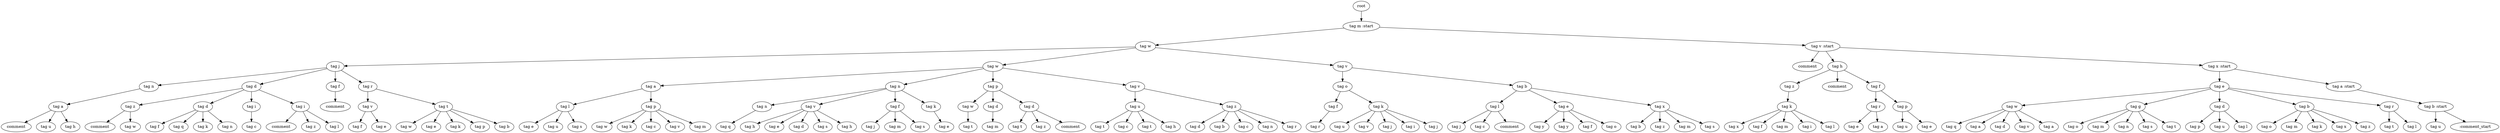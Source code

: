 digraph Tree{
0[label="root"];
0->00
00[label="tag m :start"];
00->000
000[label="tag w"];
000->0000
0000[label="tag j"];
0000->00000
00000[label="tag n"];
00000->000000
000000[label="tag a"];
000000->0000000
0000000[label="comment"];
000000->0000001
0000001[label="tag u"];
000000->0000002
0000002[label="tag h"];
0000->00001
00001[label="tag d"];
00001->000010
000010[label="tag z"];
000010->0000100
0000100[label="comment"];
000010->0000101
0000101[label="tag w"];
00001->000011
000011[label="tag d"];
000011->0000110
0000110[label="tag f"];
000011->0000111
0000111[label="tag q"];
000011->0000112
0000112[label="tag k"];
000011->0000113
0000113[label="tag n"];
00001->000012
000012[label="tag i"];
000012->0000120
0000120[label="tag c"];
00001->000013
000013[label="tag i"];
000013->0000130
0000130[label="comment"];
000013->0000131
0000131[label="tag z"];
000013->0000132
0000132[label="tag l"];
0000->00002
00002[label="tag f"];
00002->000020
000020[label="comment"];
0000->00003
00003[label="tag r"];
00003->000030
000030[label="tag v"];
000030->0000300
0000300[label="tag f"];
000030->0000301
0000301[label="tag e"];
00003->000031
000031[label="tag t"];
000031->0000310
0000310[label="tag w"];
000031->0000311
0000311[label="tag e"];
000031->0000312
0000312[label="tag k"];
000031->0000313
0000313[label="tag p"];
000031->0000314
0000314[label="tag b"];
000->0001
0001[label="tag w"];
0001->00010
00010[label="tag a"];
00010->000100
000100[label="tag l"];
000100->0001000
0001000[label="tag e"];
000100->0001001
0001001[label="tag u"];
000100->0001002
0001002[label="tag s"];
00010->000101
000101[label="tag p"];
000101->0001010
0001010[label="tag w"];
000101->0001011
0001011[label="tag k"];
000101->0001012
0001012[label="tag c"];
000101->0001013
0001013[label="tag v"];
000101->0001014
0001014[label="tag m"];
0001->00011
00011[label="tag n"];
00011->000110
000110[label="tag n"];
000110->0001100
0001100[label="tag q"];
00011->000111
000111[label="tag v"];
000111->0001110
0001110[label="tag h"];
000111->0001111
0001111[label="tag e"];
000111->0001112
0001112[label="tag d"];
000111->0001113
0001113[label="tag s"];
000111->0001114
0001114[label="tag h"];
00011->000112
000112[label="tag f"];
000112->0001120
0001120[label="tag j"];
000112->0001121
0001121[label="tag m"];
000112->0001122
0001122[label="tag s"];
00011->000113
000113[label="tag k"];
000113->0001130
0001130[label="tag e"];
0001->00012
00012[label="tag p"];
00012->000120
000120[label="tag w"];
000120->0001200
0001200[label="tag t"];
00012->000121
000121[label="tag d"];
000121->0001210
0001210[label="tag m"];
00012->000122
000122[label="tag d"];
000122->0001220
0001220[label="tag t"];
000122->0001221
0001221[label="tag z"];
000122->0001222
0001222[label="comment"];
0001->00013
00013[label="tag v"];
00013->000130
000130[label="tag u"];
000130->0001300
0001300[label="tag t"];
000130->0001301
0001301[label="tag c"];
000130->0001302
0001302[label="tag t"];
000130->0001303
0001303[label="tag h"];
00013->000131
000131[label="tag z"];
000131->0001310
0001310[label="tag d"];
000131->0001311
0001311[label="tag b"];
000131->0001312
0001312[label="tag c"];
000131->0001313
0001313[label="tag n"];
000131->0001314
0001314[label="tag r"];
000->0002
0002[label="tag v"];
0002->00020
00020[label="tag o"];
00020->000200
000200[label="tag f"];
000200->0002000
0002000[label="tag r"];
00020->000201
000201[label="tag k"];
000201->0002010
0002010[label="tag u"];
000201->0002011
0002011[label="tag v"];
000201->0002012
0002012[label="tag j"];
000201->0002013
0002013[label="tag i"];
000201->0002014
0002014[label="tag j"];
0002->00021
00021[label="tag b"];
00021->000210
000210[label="tag l"];
000210->0002100
0002100[label="tag j"];
000210->0002101
0002101[label="tag c"];
000210->0002102
0002102[label="comment"];
00021->000211
000211[label="tag e"];
000211->0002110
0002110[label="tag y"];
000211->0002111
0002111[label="tag y"];
000211->0002112
0002112[label="tag f"];
000211->0002113
0002113[label="tag o"];
00021->000212
000212[label="tag x"];
000212->0002120
0002120[label="tag b"];
000212->0002121
0002121[label="tag z"];
000212->0002122
0002122[label="tag m"];
000212->0002123
0002123[label="tag s"];
00->001
001[label="tag v :start"];
001->0010
0010[label="comment"];
001->0011
0011[label="tag h"];
0011->00110
00110[label="tag z"];
00110->001100
001100[label="tag k"];
001100->0011000
0011000[label="tag x"];
001100->0011001
0011001[label="tag f"];
001100->0011002
0011002[label="tag m"];
001100->0011003
0011003[label="tag i"];
001100->0011004
0011004[label="tag l"];
0011->00111
00111[label="comment"];
0011->00112
00112[label="tag f"];
00112->001120
001120[label="tag r"];
001120->0011200
0011200[label="tag e"];
001120->0011201
0011201[label="tag a"];
00112->001121
001121[label="tag p"];
001121->0011210
0011210[label="tag u"];
001121->0011211
0011211[label="tag e"];
001->0012
0012[label="tag x :start"];
0012->00120
00120[label="tag e"];
00120->001200
001200[label="tag w"];
001200->0012000
0012000[label="tag q"];
001200->0012001
0012001[label="tag a"];
001200->0012002
0012002[label="tag d"];
001200->0012003
0012003[label="tag v"];
001200->0012004
0012004[label="tag a"];
00120->001201
001201[label="tag g"];
001201->0012010
0012010[label="tag o"];
001201->0012011
0012011[label="tag m"];
001201->0012012
0012012[label="tag n"];
001201->0012013
0012013[label="tag s"];
001201->0012014
0012014[label="tag t"];
00120->001202
001202[label="tag d"];
001202->0012020
0012020[label="tag p"];
001202->0012021
0012021[label="tag u"];
001202->0012022
0012022[label="tag l"];
00120->001203
001203[label="tag b"];
001203->0012030
0012030[label="tag o"];
001203->0012031
0012031[label="tag m"];
001203->0012032
0012032[label="tag k"];
001203->0012033
0012033[label="tag x"];
001203->0012034
0012034[label="tag z"];
00120->001204
001204[label="tag r"];
001204->0012040
0012040[label="tag t"];
001204->0012041
0012041[label="tag l"];
0012->00121
00121[label="tag a :start"];
00121->001210
001210[label="tag b :start"];
001210->0012100
0012100[label="tag u"];
001210->0012101
0012101[label=" :comment_start"];
}
